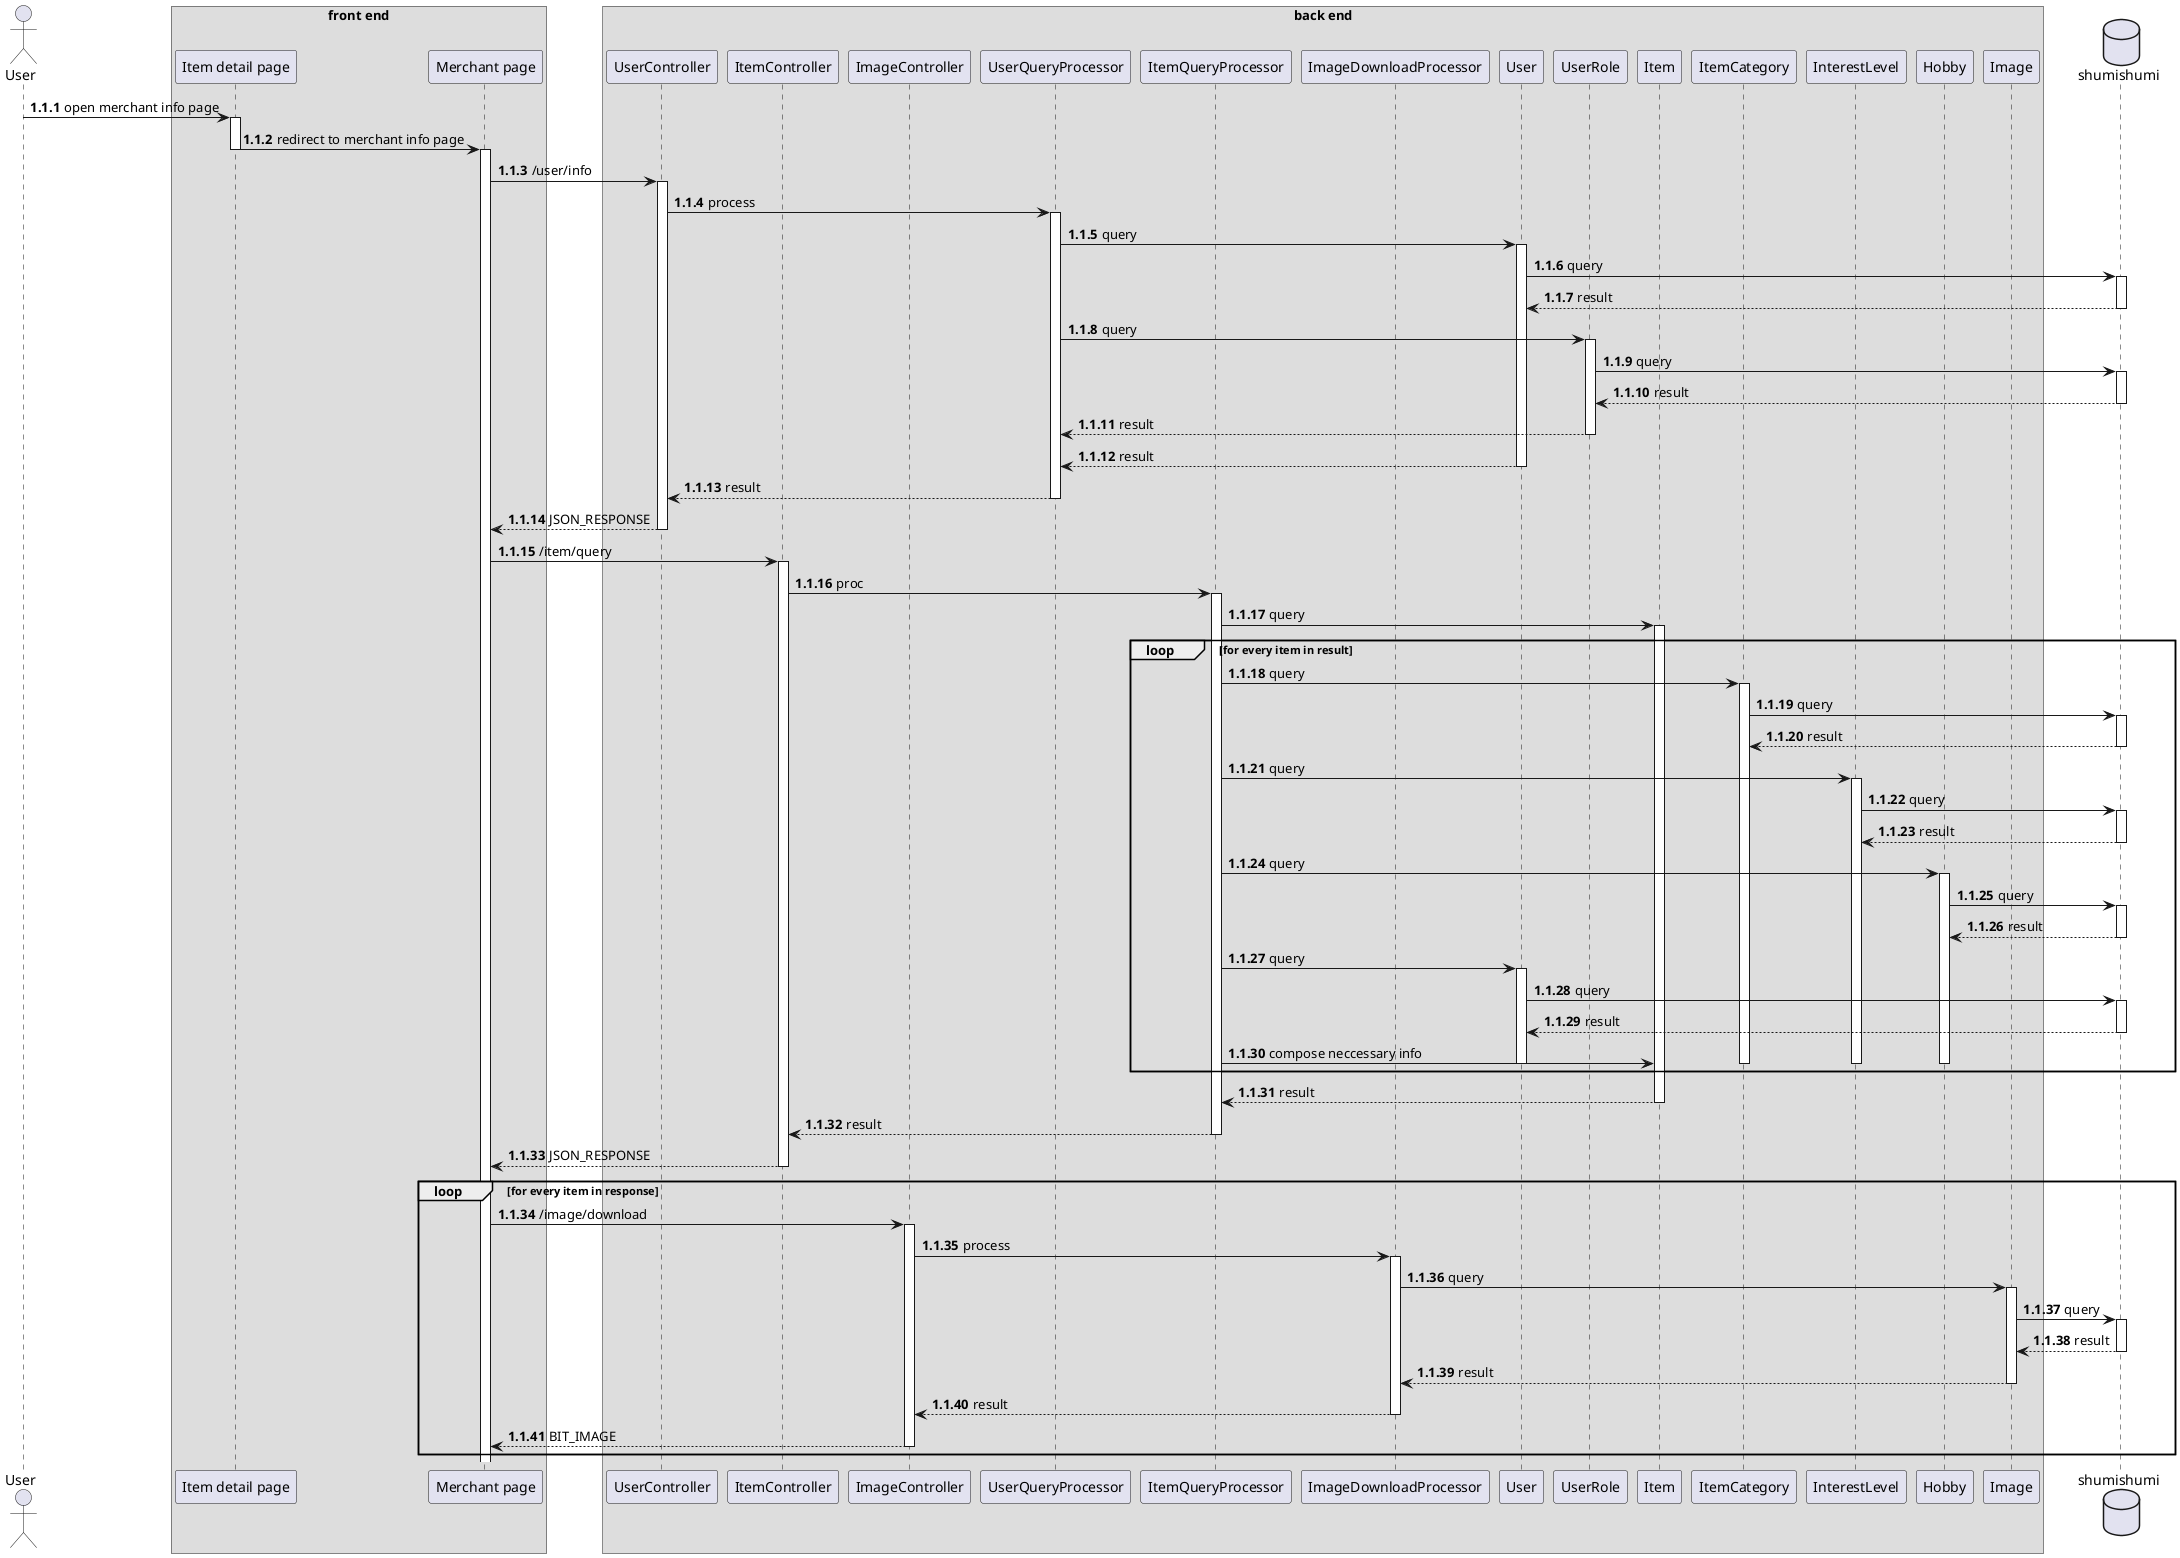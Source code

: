 @startuml view merchant page
autonumber 1.1.1

actor User as u

box "front end"
participant "Item detail page" as detail
participant "Merchant page" as merchant
end box

box "back end"
participant UserController as uc
participant ItemController as ic
participant ImageController as imc

participant UserQueryProcessor as userproc
participant ItemQueryProcessor as itemproc
participant ImageDownloadProcessor as downproc

participant User as um
participant UserRole as urm

participant Item as im
participant ItemCategory as icm
participant InterestLevel as ilm
participant Hobby as hm

participant Image as img
end box

database shumishumi as db

u -> detail++ : open merchant info page
detail -> merchant --++ : redirect to merchant info page

merchant -> uc++ : /user/info
uc -> userproc++ : process
userproc -> um++ : query
um -> db++ : query
return result

userproc -> urm++ : query
urm -> db++ : query
return result
return result
return result
return result
return JSON_RESPONSE

merchant -> ic++ : /item/query
ic -> itemproc++ : proc

itemproc -> im++ : query
loop for every item in result
itemproc -> icm++ : query
icm -> db++: query
return result

itemproc -> ilm++ : query
ilm -> db++: query
return result

itemproc -> hm++ : query
hm -> db++: query
return result
itemproc -> um++ : query
um -> db++: query
return result

itemproc -> im : compose neccessary info
deactivate um
deactivate icm
deactivate ilm
deactivate hm
end

return result
return result
return JSON_RESPONSE

loop for every item in response
    merchant -> imc++ : /image/download
    imc -> downproc++ : process
    downproc -> img++ : query
    img -> db++ : query
    return result
    return result
    return result
    return BIT_IMAGE
end

@enduml